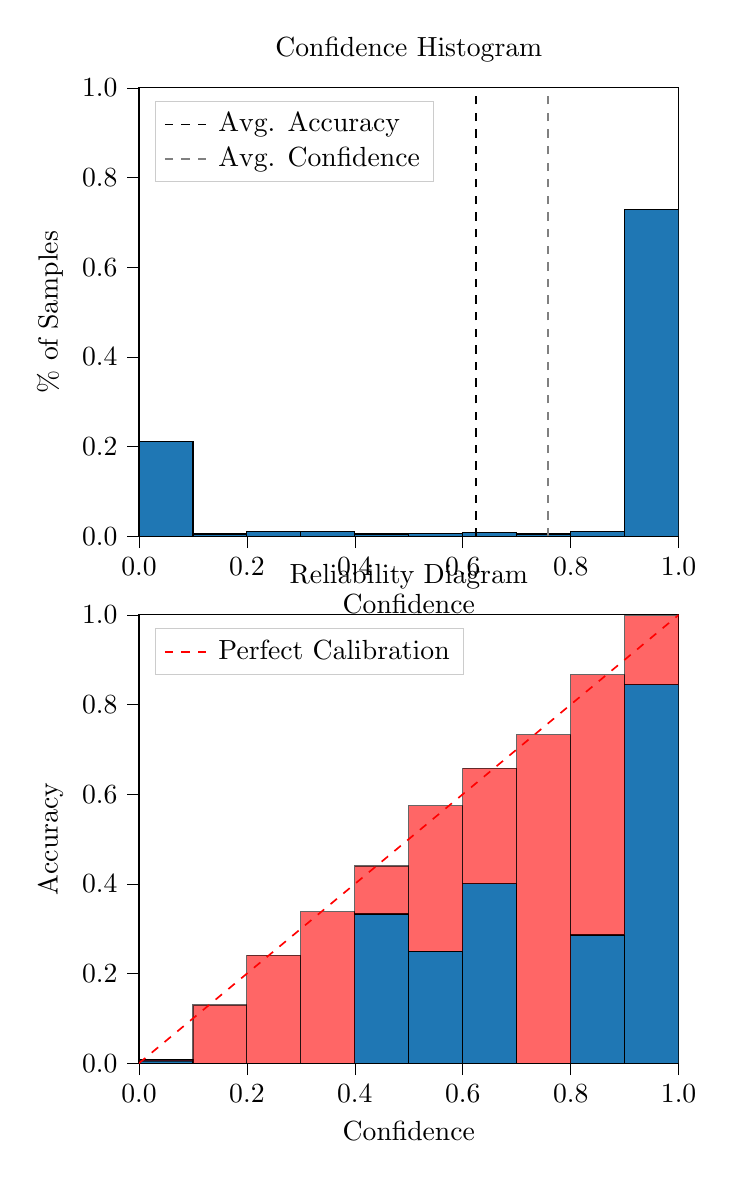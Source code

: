 % This file was created by tikzplotlib v0.9.8.
\begin{tikzpicture}

\definecolor{color0}{rgb}{0.122,0.467,0.706}

\begin{groupplot}[group style={group size=1 by 2}]
\nextgroupplot[
legend cell align={left},
legend style={
  fill opacity=0.8,
  draw opacity=1,
  text opacity=1,
  at={(0.03,0.97)},
  anchor=north west,
  draw=white!80!black
},
tick align=outside,
tick pos=left,
title={Confidence Histogram},
x grid style={white!69.02!black},
xlabel={Confidence},
xmin=0, xmax=1,
xtick style={color=black},
xtick={0,0.2,0.4,0.6,0.8,1},
xticklabels={0.0,0.2,0.4,0.6,0.8,1.0},
y grid style={white!69.02!black},
ylabel={\% of Samples},
ymin=0, ymax=1,
ytick style={color=black},
ytick={0,0.2,0.4,0.6,0.8,1},
yticklabels={0.0,0.2,0.4,0.6,0.8,1.0}
]
\draw[draw=black,fill=color0] (axis cs:-6.939e-18,0) rectangle (axis cs:0.1,0.212);
\draw[draw=black,fill=color0] (axis cs:0.1,0) rectangle (axis cs:0.2,0.005);
\draw[draw=black,fill=color0] (axis cs:0.2,0) rectangle (axis cs:0.3,0.01);
\draw[draw=black,fill=color0] (axis cs:0.3,0) rectangle (axis cs:0.4,0.011);
\draw[draw=black,fill=color0] (axis cs:0.4,0) rectangle (axis cs:0.5,0.005);
\draw[draw=black,fill=color0] (axis cs:0.5,0) rectangle (axis cs:0.6,0.006);
\draw[draw=black,fill=color0] (axis cs:0.6,0) rectangle (axis cs:0.7,0.008);
\draw[draw=black,fill=color0] (axis cs:0.7,0) rectangle (axis cs:0.8,0.005);
\draw[draw=black,fill=color0] (axis cs:0.8,0) rectangle (axis cs:0.9,0.011);
\draw[draw=black,fill=color0] (axis cs:0.9,0) rectangle (axis cs:1,0.728);
\addplot [semithick, black, dashed]
table {%
0.625 0
0.625 1
};
\addlegendentry{Avg. Accuracy}
\addplot [semithick, white!50.196!black, dashed]
table {%
0.758 0
0.758 1
};
\addlegendentry{Avg. Confidence}

\nextgroupplot[
legend cell align={left},
legend style={
  fill opacity=0.8,
  draw opacity=1,
  text opacity=1,
  at={(0.03,0.97)},
  anchor=north west,
  draw=white!80!black
},
tick align=outside,
tick pos=left,
title={Reliability Diagram},
x grid style={white!69.02!black},
xlabel={Confidence},
xmin=0, xmax=1,
xtick style={color=black},
xtick={0,0.2,0.4,0.6,0.8,1},
xticklabels={0.0,0.2,0.4,0.6,0.8,1.0},
y grid style={white!69.02!black},
ylabel={Accuracy},
ymin=0, ymax=1,
ytick style={color=black},
ytick={0,0.2,0.4,0.6,0.8,1},
yticklabels={0.0,0.2,0.4,0.6,0.8,1.0}
]
\draw[draw=black,fill=color0] (axis cs:-6.939e-18,0) rectangle (axis cs:0.1,0.008);
\draw[draw=black,fill=color0] (axis cs:0.1,0) rectangle (axis cs:0.2,0);
\draw[draw=black,fill=color0] (axis cs:0.2,0) rectangle (axis cs:0.3,0);
\draw[draw=black,fill=color0] (axis cs:0.3,0) rectangle (axis cs:0.4,0);
\draw[draw=black,fill=color0] (axis cs:0.4,0) rectangle (axis cs:0.5,0.333);
\draw[draw=black,fill=color0] (axis cs:0.5,0) rectangle (axis cs:0.6,0.25);
\draw[draw=black,fill=color0] (axis cs:0.6,0) rectangle (axis cs:0.7,0.4);
\draw[draw=black,fill=color0] (axis cs:0.7,0) rectangle (axis cs:0.8,0);
\draw[draw=black,fill=color0] (axis cs:0.8,0) rectangle (axis cs:0.9,0.286);
\draw[draw=black,fill=color0] (axis cs:0.9,0) rectangle (axis cs:1,0.844);
\draw[draw=black,fill=red,opacity=0.6] (axis cs:-6.939e-18,0.008) rectangle (axis cs:0.1,0.005);
\draw[draw=black,fill=red,opacity=0.6] (axis cs:0.1,0) rectangle (axis cs:0.2,0.13);
\draw[draw=black,fill=red,opacity=0.6] (axis cs:0.2,0) rectangle (axis cs:0.3,0.241);
\draw[draw=black,fill=red,opacity=0.6] (axis cs:0.3,0) rectangle (axis cs:0.4,0.338);
\draw[draw=black,fill=red,opacity=0.6] (axis cs:0.4,0.333) rectangle (axis cs:0.5,0.44);
\draw[draw=black,fill=red,opacity=0.6] (axis cs:0.5,0.25) rectangle (axis cs:0.6,0.574);
\draw[draw=black,fill=red,opacity=0.6] (axis cs:0.6,0.4) rectangle (axis cs:0.7,0.658);
\draw[draw=black,fill=red,opacity=0.6] (axis cs:0.7,0) rectangle (axis cs:0.8,0.733);
\draw[draw=black,fill=red,opacity=0.6] (axis cs:0.8,0.286) rectangle (axis cs:0.9,0.867);
\draw[draw=black,fill=red,opacity=0.6] (axis cs:0.9,0.844) rectangle (axis cs:1,0.998);
\addplot [semithick, red, dashed]
table {%
0 0
1 1
};
\addlegendentry{Perfect Calibration}
\end{groupplot}

\end{tikzpicture}
